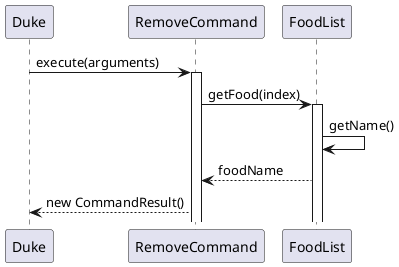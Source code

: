 @startuml
'https://plantuml.com/sequence-diagram

participant Duke
participant RemoveCommand


Duke -> RemoveCommand : execute(arguments)
activate RemoveCommand

RemoveCommand -> FoodList : getFood(index)
activate FoodList

FoodList -> FoodList : getName()

FoodList --> RemoveCommand : foodName

RemoveCommand --> Duke : new CommandResult()

@enduml
